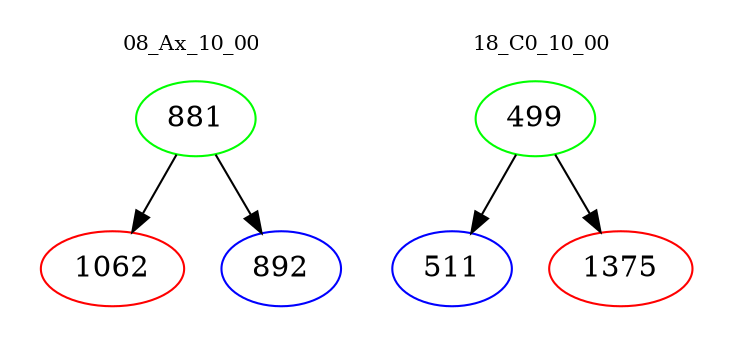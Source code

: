 digraph{
subgraph cluster_0 {
color = white
label = "08_Ax_10_00";
fontsize=10;
T0_881 [label="881", color="green"]
T0_881 -> T0_1062 [color="black"]
T0_1062 [label="1062", color="red"]
T0_881 -> T0_892 [color="black"]
T0_892 [label="892", color="blue"]
}
subgraph cluster_1 {
color = white
label = "18_C0_10_00";
fontsize=10;
T1_499 [label="499", color="green"]
T1_499 -> T1_511 [color="black"]
T1_511 [label="511", color="blue"]
T1_499 -> T1_1375 [color="black"]
T1_1375 [label="1375", color="red"]
}
}
